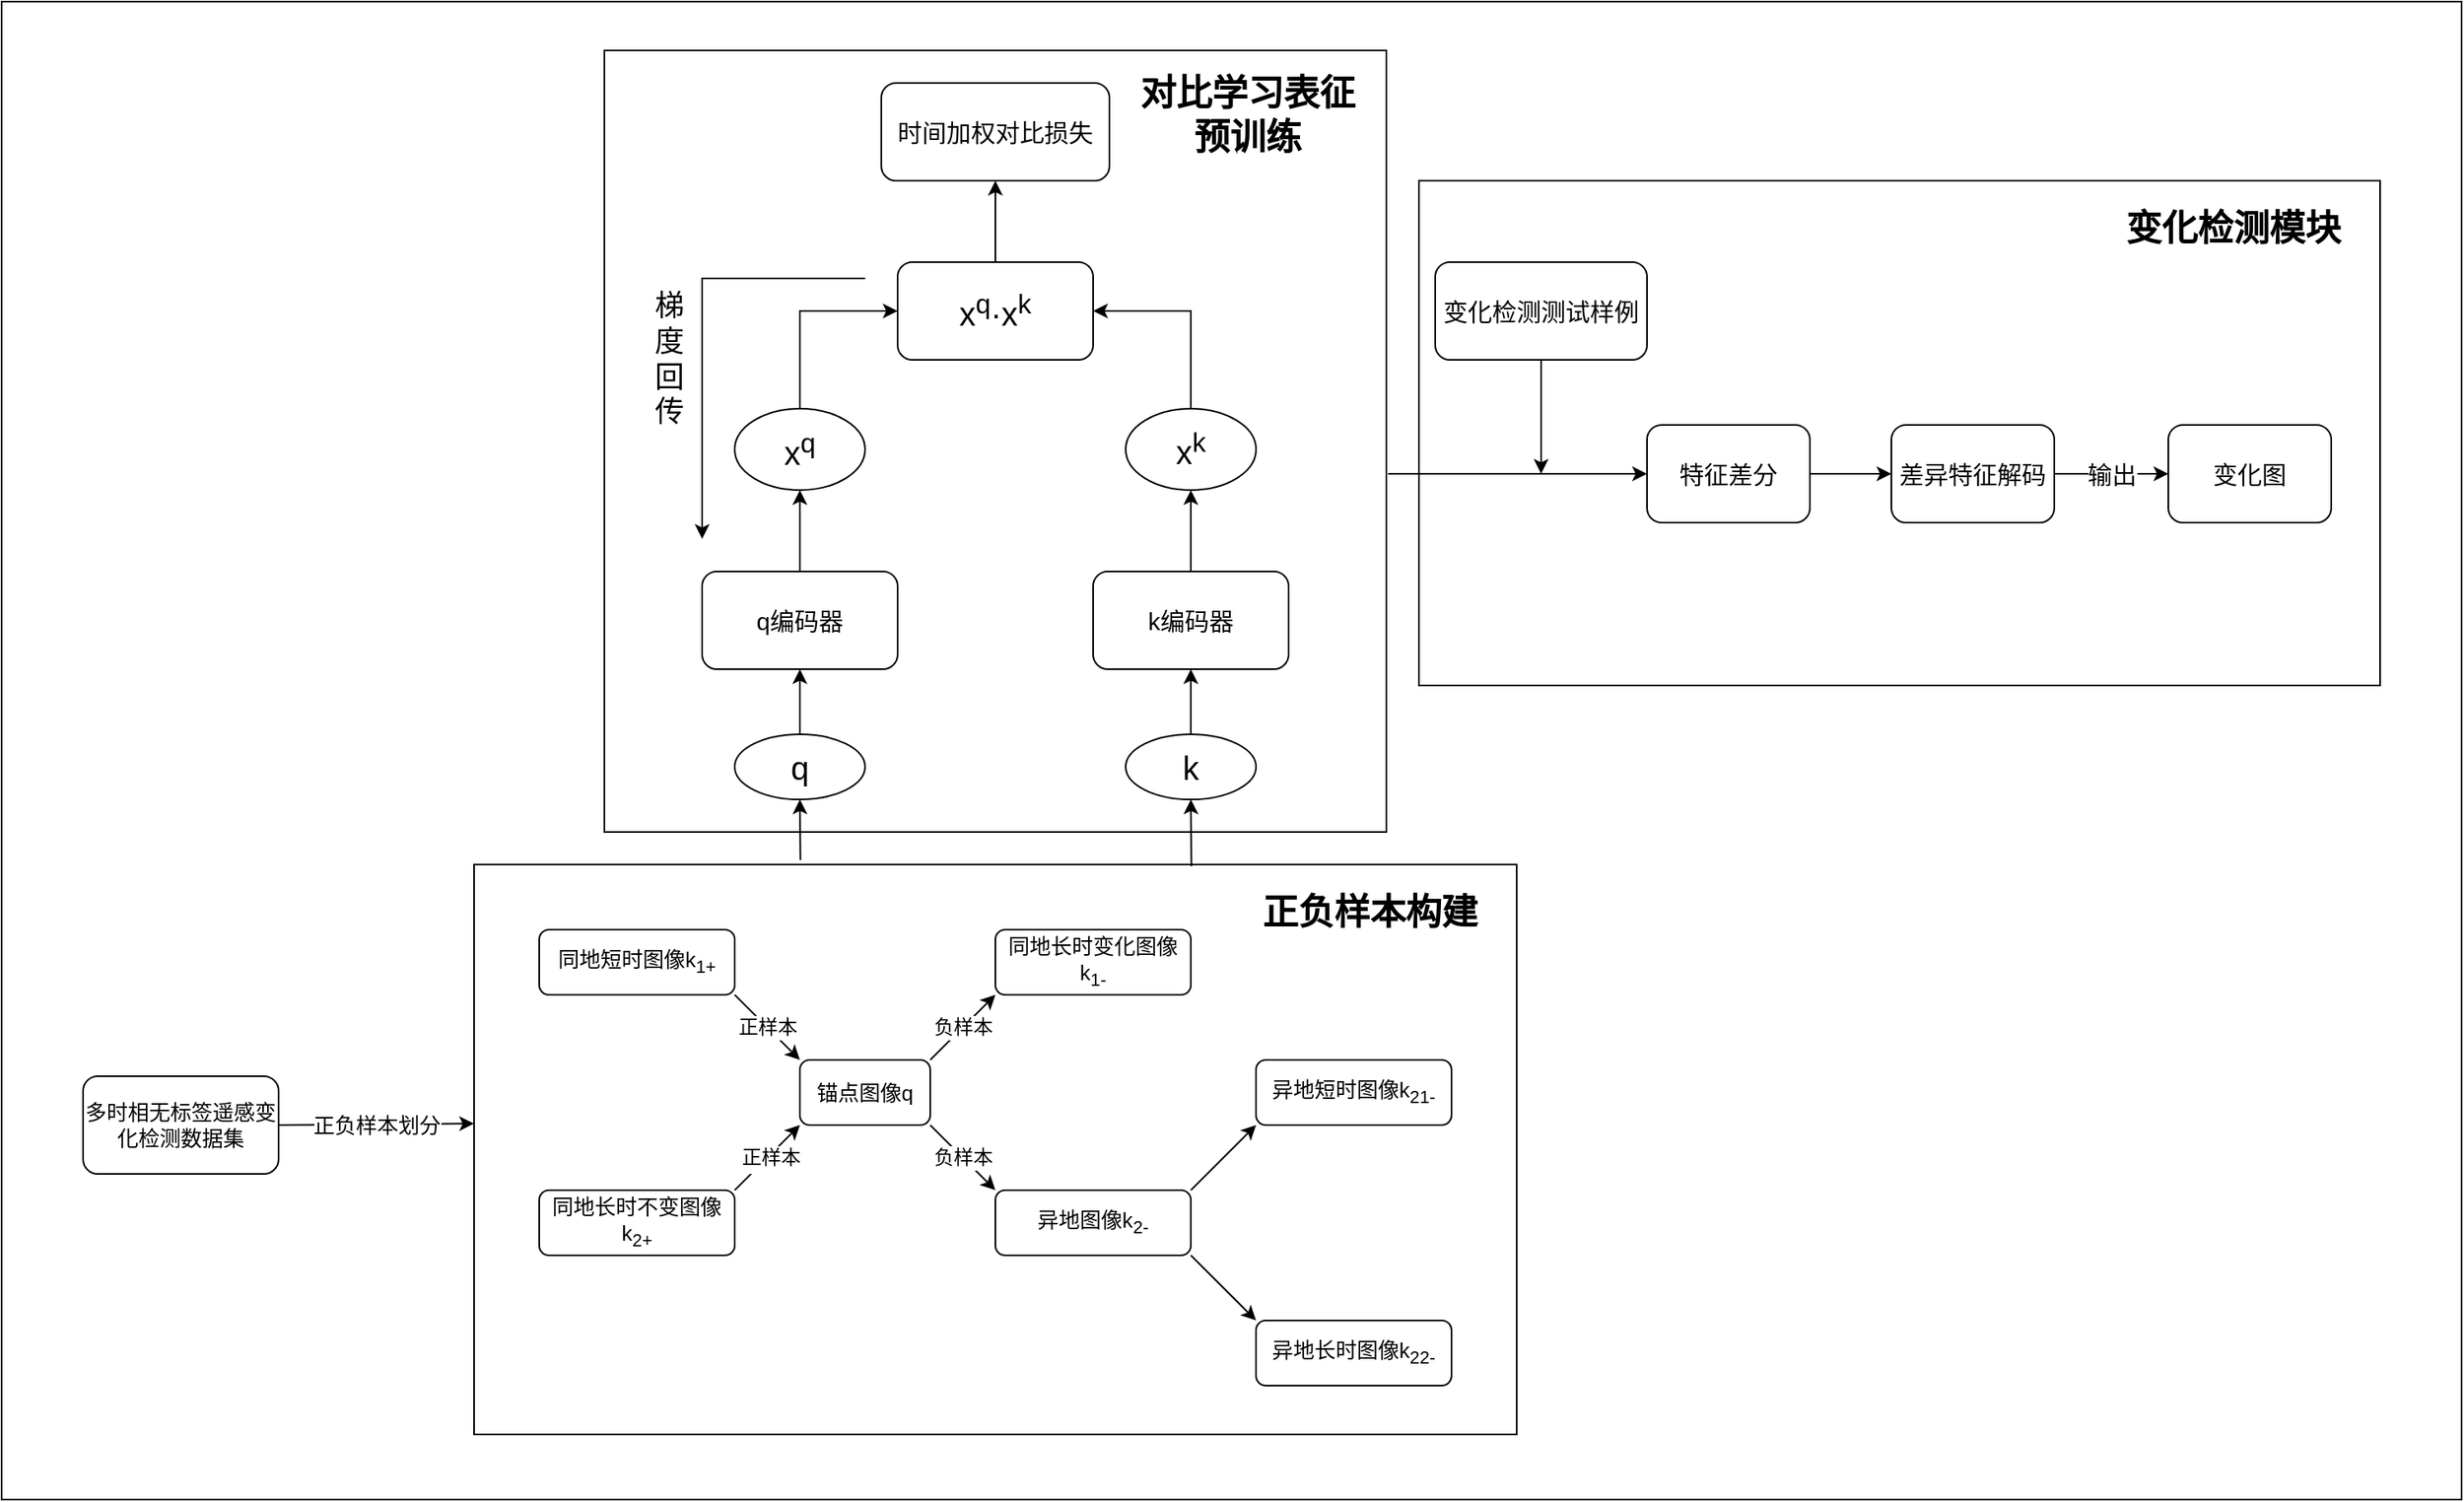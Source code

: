 <mxfile version="28.2.7">
  <diagram name="第 1 页" id="5faxLvHF2edZrWHFV2Yi">
    <mxGraphModel dx="2150" dy="1273" grid="1" gridSize="10" guides="1" tooltips="1" connect="1" arrows="1" fold="1" page="1" pageScale="1" pageWidth="3300" pageHeight="4681" math="0" shadow="0">
      <root>
        <mxCell id="0" />
        <mxCell id="1" parent="0" />
        <mxCell id="uCD0sjsj5Pga20Yo1itC-78" value="" style="rounded=0;whiteSpace=wrap;html=1;" vertex="1" parent="1">
          <mxGeometry x="740" y="110" width="1510" height="920" as="geometry" />
        </mxCell>
        <mxCell id="uCD0sjsj5Pga20Yo1itC-74" value="" style="rounded=0;whiteSpace=wrap;html=1;" vertex="1" parent="1">
          <mxGeometry x="1610" y="220" width="590" height="310" as="geometry" />
        </mxCell>
        <mxCell id="uCD0sjsj5Pga20Yo1itC-64" value="" style="rounded=0;whiteSpace=wrap;html=1;" vertex="1" parent="1">
          <mxGeometry x="1110" y="140" width="480" height="480" as="geometry" />
        </mxCell>
        <mxCell id="uCD0sjsj5Pga20Yo1itC-23" value="" style="rounded=0;whiteSpace=wrap;html=1;" vertex="1" parent="1">
          <mxGeometry x="1030" y="640" width="640" height="350" as="geometry" />
        </mxCell>
        <mxCell id="uCD0sjsj5Pga20Yo1itC-1" value="锚点图像q" style="rounded=1;whiteSpace=wrap;html=1;fontSize=13;" vertex="1" parent="1">
          <mxGeometry x="1230" y="760" width="80" height="40" as="geometry" />
        </mxCell>
        <mxCell id="uCD0sjsj5Pga20Yo1itC-2" value="" style="endArrow=classic;html=1;rounded=0;entryX=0;entryY=0;entryDx=0;entryDy=0;exitX=1;exitY=1;exitDx=0;exitDy=0;" edge="1" parent="1" source="uCD0sjsj5Pga20Yo1itC-6" target="uCD0sjsj5Pga20Yo1itC-1">
          <mxGeometry relative="1" as="geometry">
            <mxPoint x="1150" y="720" as="sourcePoint" />
            <mxPoint x="1210" y="730" as="targetPoint" />
          </mxGeometry>
        </mxCell>
        <mxCell id="uCD0sjsj5Pga20Yo1itC-3" value="正样本" style="edgeLabel;resizable=0;html=1;;align=center;verticalAlign=middle;fontSize=12;" connectable="0" vertex="1" parent="uCD0sjsj5Pga20Yo1itC-2">
          <mxGeometry relative="1" as="geometry" />
        </mxCell>
        <mxCell id="uCD0sjsj5Pga20Yo1itC-6" value="同地短时图像k&lt;sub&gt;1+&lt;/sub&gt;" style="rounded=1;whiteSpace=wrap;html=1;fontSize=13;" vertex="1" parent="1">
          <mxGeometry x="1070" y="680" width="120" height="40" as="geometry" />
        </mxCell>
        <mxCell id="uCD0sjsj5Pga20Yo1itC-7" value="同地长时不变图像k&lt;sub&gt;2&lt;span&gt;+&lt;/span&gt;&lt;/sub&gt;" style="rounded=1;whiteSpace=wrap;html=1;fontSize=13;" vertex="1" parent="1">
          <mxGeometry x="1070" y="840" width="120" height="40" as="geometry" />
        </mxCell>
        <mxCell id="uCD0sjsj5Pga20Yo1itC-8" value="" style="endArrow=classic;html=1;rounded=0;entryX=0;entryY=1;entryDx=0;entryDy=0;exitX=1;exitY=0;exitDx=0;exitDy=0;" edge="1" parent="1" source="uCD0sjsj5Pga20Yo1itC-7" target="uCD0sjsj5Pga20Yo1itC-1">
          <mxGeometry relative="1" as="geometry">
            <mxPoint x="1180" y="790" as="sourcePoint" />
            <mxPoint x="1260" y="830" as="targetPoint" />
          </mxGeometry>
        </mxCell>
        <mxCell id="uCD0sjsj5Pga20Yo1itC-9" value="Label" style="edgeLabel;resizable=0;html=1;;align=center;verticalAlign=middle;" connectable="0" vertex="1" parent="uCD0sjsj5Pga20Yo1itC-8">
          <mxGeometry relative="1" as="geometry" />
        </mxCell>
        <mxCell id="uCD0sjsj5Pga20Yo1itC-10" value="Text" style="edgeLabel;html=1;align=center;verticalAlign=middle;resizable=0;points=[];" vertex="1" connectable="0" parent="uCD0sjsj5Pga20Yo1itC-8">
          <mxGeometry x="-0.098" y="-1" relative="1" as="geometry">
            <mxPoint as="offset" />
          </mxGeometry>
        </mxCell>
        <mxCell id="uCD0sjsj5Pga20Yo1itC-11" value="正样本" style="edgeLabel;html=1;align=center;verticalAlign=middle;resizable=0;points=[];fontSize=12;" vertex="1" connectable="0" parent="uCD0sjsj5Pga20Yo1itC-8">
          <mxGeometry x="0.039" y="-1" relative="1" as="geometry">
            <mxPoint as="offset" />
          </mxGeometry>
        </mxCell>
        <mxCell id="uCD0sjsj5Pga20Yo1itC-13" value="" style="endArrow=classic;html=1;rounded=0;exitX=1;exitY=0;exitDx=0;exitDy=0;entryX=0;entryY=1;entryDx=0;entryDy=0;" edge="1" parent="1" source="uCD0sjsj5Pga20Yo1itC-1" target="uCD0sjsj5Pga20Yo1itC-15">
          <mxGeometry relative="1" as="geometry">
            <mxPoint x="1260" y="720" as="sourcePoint" />
            <mxPoint x="1390" y="720" as="targetPoint" />
          </mxGeometry>
        </mxCell>
        <mxCell id="uCD0sjsj5Pga20Yo1itC-14" value="负样本" style="edgeLabel;resizable=0;html=1;;align=center;verticalAlign=middle;fontSize=12;" connectable="0" vertex="1" parent="uCD0sjsj5Pga20Yo1itC-13">
          <mxGeometry relative="1" as="geometry" />
        </mxCell>
        <mxCell id="uCD0sjsj5Pga20Yo1itC-15" value="同地长时变化图像k&lt;sub&gt;1-&lt;/sub&gt;" style="rounded=1;whiteSpace=wrap;html=1;fontSize=13;" vertex="1" parent="1">
          <mxGeometry x="1350" y="680" width="120" height="40" as="geometry" />
        </mxCell>
        <mxCell id="uCD0sjsj5Pga20Yo1itC-16" value="异地图像k&lt;sub&gt;2&lt;span&gt;-&lt;/span&gt;&lt;/sub&gt;" style="rounded=1;whiteSpace=wrap;html=1;fontSize=13;" vertex="1" parent="1">
          <mxGeometry x="1350" y="840" width="120" height="40" as="geometry" />
        </mxCell>
        <mxCell id="uCD0sjsj5Pga20Yo1itC-17" value="" style="endArrow=classic;html=1;rounded=0;exitX=1;exitY=1;exitDx=0;exitDy=0;entryX=0;entryY=0;entryDx=0;entryDy=0;" edge="1" parent="1" source="uCD0sjsj5Pga20Yo1itC-1" target="uCD0sjsj5Pga20Yo1itC-16">
          <mxGeometry relative="1" as="geometry">
            <mxPoint x="1330" y="820" as="sourcePoint" />
            <mxPoint x="1410" y="780" as="targetPoint" />
          </mxGeometry>
        </mxCell>
        <mxCell id="uCD0sjsj5Pga20Yo1itC-18" value="负样本" style="edgeLabel;resizable=0;html=1;;align=center;verticalAlign=middle;fontSize=12;" connectable="0" vertex="1" parent="uCD0sjsj5Pga20Yo1itC-17">
          <mxGeometry relative="1" as="geometry" />
        </mxCell>
        <mxCell id="uCD0sjsj5Pga20Yo1itC-19" value="" style="endArrow=classic;html=1;rounded=0;exitX=1;exitY=0;exitDx=0;exitDy=0;" edge="1" parent="1" source="uCD0sjsj5Pga20Yo1itC-16">
          <mxGeometry width="50" height="50" relative="1" as="geometry">
            <mxPoint x="1410" y="820" as="sourcePoint" />
            <mxPoint x="1510" y="800" as="targetPoint" />
          </mxGeometry>
        </mxCell>
        <mxCell id="uCD0sjsj5Pga20Yo1itC-20" value="异地短时图像k&lt;sub&gt;21&lt;span&gt;-&lt;/span&gt;&lt;/sub&gt;" style="rounded=1;whiteSpace=wrap;html=1;fontSize=13;" vertex="1" parent="1">
          <mxGeometry x="1510" y="760" width="120" height="40" as="geometry" />
        </mxCell>
        <mxCell id="uCD0sjsj5Pga20Yo1itC-21" value="异地长时图像k&lt;sub&gt;22&lt;span&gt;-&lt;/span&gt;&lt;/sub&gt;" style="rounded=1;whiteSpace=wrap;html=1;fontSize=13;" vertex="1" parent="1">
          <mxGeometry x="1510" y="920" width="120" height="40" as="geometry" />
        </mxCell>
        <mxCell id="uCD0sjsj5Pga20Yo1itC-22" value="" style="endArrow=classic;html=1;rounded=0;exitX=1;exitY=1;exitDx=0;exitDy=0;entryX=0;entryY=0;entryDx=0;entryDy=0;" edge="1" parent="1" source="uCD0sjsj5Pga20Yo1itC-16" target="uCD0sjsj5Pga20Yo1itC-21">
          <mxGeometry width="50" height="50" relative="1" as="geometry">
            <mxPoint x="1490" y="910" as="sourcePoint" />
            <mxPoint x="1530" y="870" as="targetPoint" />
          </mxGeometry>
        </mxCell>
        <mxCell id="uCD0sjsj5Pga20Yo1itC-24" value="多时相无标签遥感变化检测数据集" style="rounded=1;whiteSpace=wrap;html=1;fontSize=13;" vertex="1" parent="1">
          <mxGeometry x="790" y="770" width="120" height="60" as="geometry" />
        </mxCell>
        <mxCell id="uCD0sjsj5Pga20Yo1itC-32" value="" style="endArrow=classic;html=1;rounded=0;exitX=1;exitY=0.5;exitDx=0;exitDy=0;" edge="1" parent="1" source="uCD0sjsj5Pga20Yo1itC-24">
          <mxGeometry relative="1" as="geometry">
            <mxPoint x="930" y="799.09" as="sourcePoint" />
            <mxPoint x="1030" y="799.09" as="targetPoint" />
          </mxGeometry>
        </mxCell>
        <mxCell id="uCD0sjsj5Pga20Yo1itC-33" value="正负样本划分" style="edgeLabel;resizable=0;html=1;;align=center;verticalAlign=middle;fontSize=13;" connectable="0" vertex="1" parent="uCD0sjsj5Pga20Yo1itC-32">
          <mxGeometry relative="1" as="geometry" />
        </mxCell>
        <mxCell id="uCD0sjsj5Pga20Yo1itC-40" value="q" style="ellipse;whiteSpace=wrap;html=1;fontSize=20;" vertex="1" parent="1">
          <mxGeometry x="1190" y="560" width="80" height="40" as="geometry" />
        </mxCell>
        <mxCell id="uCD0sjsj5Pga20Yo1itC-41" value="&lt;span style=&quot;font-size: 20px;&quot;&gt;k&lt;/span&gt;" style="ellipse;whiteSpace=wrap;html=1;fontSize=16;" vertex="1" parent="1">
          <mxGeometry x="1430" y="560" width="80" height="40" as="geometry" />
        </mxCell>
        <mxCell id="uCD0sjsj5Pga20Yo1itC-43" value="" style="endArrow=classic;html=1;rounded=0;exitX=0.5;exitY=0;exitDx=0;exitDy=0;entryX=0.5;entryY=1;entryDx=0;entryDy=0;" edge="1" parent="1" source="uCD0sjsj5Pga20Yo1itC-41" target="uCD0sjsj5Pga20Yo1itC-45">
          <mxGeometry width="50" height="50" relative="1" as="geometry">
            <mxPoint x="1468.89" y="460" as="sourcePoint" />
            <mxPoint x="1468.89" y="400" as="targetPoint" />
          </mxGeometry>
        </mxCell>
        <mxCell id="uCD0sjsj5Pga20Yo1itC-44" value="&lt;font style=&quot;font-size: 15px;&quot;&gt;q编码器&lt;/font&gt;" style="rounded=1;whiteSpace=wrap;html=1;" vertex="1" parent="1">
          <mxGeometry x="1170" y="460" width="120" height="60" as="geometry" />
        </mxCell>
        <mxCell id="uCD0sjsj5Pga20Yo1itC-45" value="&lt;font style=&quot;font-size: 15px;&quot;&gt;k编码器&lt;/font&gt;" style="rounded=1;whiteSpace=wrap;html=1;" vertex="1" parent="1">
          <mxGeometry x="1410" y="460" width="120" height="60" as="geometry" />
        </mxCell>
        <mxCell id="uCD0sjsj5Pga20Yo1itC-46" value="" style="endArrow=classic;html=1;rounded=0;entryX=0.5;entryY=1;entryDx=0;entryDy=0;exitX=0.313;exitY=-0.008;exitDx=0;exitDy=0;exitPerimeter=0;" edge="1" parent="1" source="uCD0sjsj5Pga20Yo1itC-23" target="uCD0sjsj5Pga20Yo1itC-40">
          <mxGeometry width="50" height="50" relative="1" as="geometry">
            <mxPoint x="1250" y="650" as="sourcePoint" />
            <mxPoint x="1300" y="600" as="targetPoint" />
          </mxGeometry>
        </mxCell>
        <mxCell id="uCD0sjsj5Pga20Yo1itC-47" value="" style="endArrow=classic;html=1;rounded=0;entryX=0.5;entryY=1;entryDx=0;entryDy=0;exitX=0.688;exitY=0.003;exitDx=0;exitDy=0;exitPerimeter=0;" edge="1" parent="1" source="uCD0sjsj5Pga20Yo1itC-23" target="uCD0sjsj5Pga20Yo1itC-41">
          <mxGeometry width="50" height="50" relative="1" as="geometry">
            <mxPoint x="1480" y="677" as="sourcePoint" />
            <mxPoint x="1480" y="600" as="targetPoint" />
          </mxGeometry>
        </mxCell>
        <mxCell id="uCD0sjsj5Pga20Yo1itC-48" value="x&lt;sup&gt;q&lt;/sup&gt;" style="ellipse;whiteSpace=wrap;html=1;fontSize=20;" vertex="1" parent="1">
          <mxGeometry x="1190" y="360" width="80" height="50" as="geometry" />
        </mxCell>
        <mxCell id="uCD0sjsj5Pga20Yo1itC-49" value="&lt;font style=&quot;font-size: 20px;&quot;&gt;x&lt;sup style=&quot;&quot;&gt;k&lt;/sup&gt;&lt;/font&gt;" style="ellipse;whiteSpace=wrap;html=1;fontSize=16;" vertex="1" parent="1">
          <mxGeometry x="1430" y="360" width="80" height="50" as="geometry" />
        </mxCell>
        <mxCell id="uCD0sjsj5Pga20Yo1itC-50" value="" style="endArrow=classic;html=1;rounded=0;exitX=0.5;exitY=0;exitDx=0;exitDy=0;entryX=0.5;entryY=1;entryDx=0;entryDy=0;" edge="1" parent="1" source="uCD0sjsj5Pga20Yo1itC-45" target="uCD0sjsj5Pga20Yo1itC-49">
          <mxGeometry width="50" height="50" relative="1" as="geometry">
            <mxPoint x="1360" y="530" as="sourcePoint" />
            <mxPoint x="1360" y="380" as="targetPoint" />
          </mxGeometry>
        </mxCell>
        <mxCell id="uCD0sjsj5Pga20Yo1itC-52" value="" style="endArrow=classic;html=1;rounded=0;exitX=0.5;exitY=0;exitDx=0;exitDy=0;entryX=0.5;entryY=1;entryDx=0;entryDy=0;" edge="1" parent="1" source="uCD0sjsj5Pga20Yo1itC-40" target="uCD0sjsj5Pga20Yo1itC-44">
          <mxGeometry width="50" height="50" relative="1" as="geometry">
            <mxPoint x="1280" y="610" as="sourcePoint" />
            <mxPoint x="1330" y="560" as="targetPoint" />
          </mxGeometry>
        </mxCell>
        <mxCell id="uCD0sjsj5Pga20Yo1itC-53" value="" style="endArrow=classic;html=1;rounded=0;exitX=0.5;exitY=0;exitDx=0;exitDy=0;entryX=0.5;entryY=1;entryDx=0;entryDy=0;" edge="1" parent="1" source="uCD0sjsj5Pga20Yo1itC-44" target="uCD0sjsj5Pga20Yo1itC-48">
          <mxGeometry width="50" height="50" relative="1" as="geometry">
            <mxPoint x="1280" y="610" as="sourcePoint" />
            <mxPoint x="1330" y="560" as="targetPoint" />
          </mxGeometry>
        </mxCell>
        <mxCell id="uCD0sjsj5Pga20Yo1itC-54" value="" style="endArrow=classic;html=1;rounded=0;exitX=0.5;exitY=0;exitDx=0;exitDy=0;" edge="1" parent="1" source="uCD0sjsj5Pga20Yo1itC-48" target="uCD0sjsj5Pga20Yo1itC-55">
          <mxGeometry width="50" height="50" relative="1" as="geometry">
            <mxPoint x="1280" y="460" as="sourcePoint" />
            <mxPoint x="1310" y="300" as="targetPoint" />
            <Array as="points">
              <mxPoint x="1230" y="300" />
            </Array>
          </mxGeometry>
        </mxCell>
        <mxCell id="uCD0sjsj5Pga20Yo1itC-55" value="&lt;span style=&quot;font-size: 20px;&quot;&gt;x&lt;sup&gt;q&lt;/sup&gt;·x&lt;sup&gt;k&lt;/sup&gt;&lt;/span&gt;" style="rounded=1;whiteSpace=wrap;html=1;" vertex="1" parent="1">
          <mxGeometry x="1290" y="270" width="120" height="60" as="geometry" />
        </mxCell>
        <mxCell id="uCD0sjsj5Pga20Yo1itC-56" value="" style="endArrow=classic;html=1;rounded=0;exitX=0.5;exitY=0;exitDx=0;exitDy=0;entryX=1;entryY=0.5;entryDx=0;entryDy=0;" edge="1" parent="1" source="uCD0sjsj5Pga20Yo1itC-49" target="uCD0sjsj5Pga20Yo1itC-55">
          <mxGeometry width="50" height="50" relative="1" as="geometry">
            <mxPoint x="1570" y="380" as="sourcePoint" />
            <mxPoint x="1630" y="320" as="targetPoint" />
            <Array as="points">
              <mxPoint x="1470" y="300" />
            </Array>
          </mxGeometry>
        </mxCell>
        <mxCell id="uCD0sjsj5Pga20Yo1itC-58" value="&lt;font style=&quot;font-size: 15px;&quot;&gt;时间加权对比损失&lt;/font&gt;" style="rounded=1;whiteSpace=wrap;html=1;" vertex="1" parent="1">
          <mxGeometry x="1280" y="160" width="140" height="60" as="geometry" />
        </mxCell>
        <mxCell id="uCD0sjsj5Pga20Yo1itC-59" value="" style="endArrow=classic;html=1;rounded=0;exitX=0.5;exitY=0;exitDx=0;exitDy=0;entryX=0.5;entryY=1;entryDx=0;entryDy=0;" edge="1" parent="1" source="uCD0sjsj5Pga20Yo1itC-55" target="uCD0sjsj5Pga20Yo1itC-58">
          <mxGeometry width="50" height="50" relative="1" as="geometry">
            <mxPoint x="1290" y="370" as="sourcePoint" />
            <mxPoint x="1340" y="320" as="targetPoint" />
          </mxGeometry>
        </mxCell>
        <mxCell id="uCD0sjsj5Pga20Yo1itC-62" value="" style="endArrow=classic;html=1;rounded=0;" edge="1" parent="1">
          <mxGeometry width="50" height="50" relative="1" as="geometry">
            <mxPoint x="1270" y="280" as="sourcePoint" />
            <mxPoint x="1170" y="440" as="targetPoint" />
            <Array as="points">
              <mxPoint x="1170" y="280" />
            </Array>
          </mxGeometry>
        </mxCell>
        <mxCell id="uCD0sjsj5Pga20Yo1itC-63" value="梯度回传" style="text;html=1;whiteSpace=wrap;strokeColor=none;fillColor=none;align=center;verticalAlign=middle;rounded=0;fontSize=18;" vertex="1" parent="1">
          <mxGeometry x="1140" y="290" width="20" height="80" as="geometry" />
        </mxCell>
        <mxCell id="uCD0sjsj5Pga20Yo1itC-65" value="" style="endArrow=classic;html=1;rounded=0;entryX=0;entryY=0.5;entryDx=0;entryDy=0;" edge="1" parent="1" target="uCD0sjsj5Pga20Yo1itC-68">
          <mxGeometry width="50" height="50" relative="1" as="geometry">
            <mxPoint x="1591" y="400" as="sourcePoint" />
            <mxPoint x="1780" y="400" as="targetPoint" />
          </mxGeometry>
        </mxCell>
        <mxCell id="uCD0sjsj5Pga20Yo1itC-66" value="变化检测测试样例" style="rounded=1;whiteSpace=wrap;html=1;fontSize=15;" vertex="1" parent="1">
          <mxGeometry x="1620" y="270" width="130" height="60" as="geometry" />
        </mxCell>
        <mxCell id="uCD0sjsj5Pga20Yo1itC-67" value="" style="endArrow=classic;html=1;rounded=0;exitX=0.5;exitY=1;exitDx=0;exitDy=0;" edge="1" parent="1" source="uCD0sjsj5Pga20Yo1itC-66">
          <mxGeometry width="50" height="50" relative="1" as="geometry">
            <mxPoint x="1450" y="420" as="sourcePoint" />
            <mxPoint x="1685" y="400" as="targetPoint" />
          </mxGeometry>
        </mxCell>
        <mxCell id="uCD0sjsj5Pga20Yo1itC-68" value="特征差分" style="rounded=1;whiteSpace=wrap;html=1;fontSize=15;" vertex="1" parent="1">
          <mxGeometry x="1750" y="370" width="100" height="60" as="geometry" />
        </mxCell>
        <mxCell id="uCD0sjsj5Pga20Yo1itC-69" value="差异特征解码" style="rounded=1;whiteSpace=wrap;html=1;fontSize=15;" vertex="1" parent="1">
          <mxGeometry x="1900" y="370" width="100" height="60" as="geometry" />
        </mxCell>
        <mxCell id="uCD0sjsj5Pga20Yo1itC-70" value="" style="endArrow=classic;html=1;rounded=0;exitX=1;exitY=0.5;exitDx=0;exitDy=0;entryX=0;entryY=0.5;entryDx=0;entryDy=0;" edge="1" parent="1" source="uCD0sjsj5Pga20Yo1itC-68" target="uCD0sjsj5Pga20Yo1itC-69">
          <mxGeometry width="50" height="50" relative="1" as="geometry">
            <mxPoint x="1560" y="560" as="sourcePoint" />
            <mxPoint x="1610" y="510" as="targetPoint" />
          </mxGeometry>
        </mxCell>
        <mxCell id="uCD0sjsj5Pga20Yo1itC-71" value="" style="endArrow=classic;html=1;rounded=0;exitX=1;exitY=0.5;exitDx=0;exitDy=0;" edge="1" parent="1" source="uCD0sjsj5Pga20Yo1itC-69">
          <mxGeometry relative="1" as="geometry">
            <mxPoint x="1540" y="530" as="sourcePoint" />
            <mxPoint x="2070" y="400" as="targetPoint" />
          </mxGeometry>
        </mxCell>
        <mxCell id="uCD0sjsj5Pga20Yo1itC-72" value="输出" style="edgeLabel;resizable=0;html=1;;align=center;verticalAlign=middle;fontSize=15;" connectable="0" vertex="1" parent="uCD0sjsj5Pga20Yo1itC-71">
          <mxGeometry relative="1" as="geometry" />
        </mxCell>
        <mxCell id="uCD0sjsj5Pga20Yo1itC-73" value="变化图" style="rounded=1;whiteSpace=wrap;html=1;fontSize=15;" vertex="1" parent="1">
          <mxGeometry x="2070" y="370" width="100" height="60" as="geometry" />
        </mxCell>
        <mxCell id="uCD0sjsj5Pga20Yo1itC-75" value="正负样本构建" style="text;html=1;whiteSpace=wrap;strokeColor=none;fillColor=none;align=center;verticalAlign=middle;rounded=0;fontSize=22;fontStyle=1" vertex="1" parent="1">
          <mxGeometry x="1510" y="650" width="140" height="40" as="geometry" />
        </mxCell>
        <mxCell id="uCD0sjsj5Pga20Yo1itC-76" value="对比学习表征预训练" style="text;html=1;whiteSpace=wrap;strokeColor=none;fillColor=none;align=center;verticalAlign=middle;rounded=0;fontSize=22;fontStyle=1" vertex="1" parent="1">
          <mxGeometry x="1430" y="160" width="150" height="40" as="geometry" />
        </mxCell>
        <mxCell id="uCD0sjsj5Pga20Yo1itC-77" value="变化检测模块" style="text;html=1;whiteSpace=wrap;strokeColor=none;fillColor=none;align=center;verticalAlign=middle;rounded=0;fontSize=22;fontStyle=1" vertex="1" parent="1">
          <mxGeometry x="2030" y="230" width="160" height="40" as="geometry" />
        </mxCell>
      </root>
    </mxGraphModel>
  </diagram>
</mxfile>
